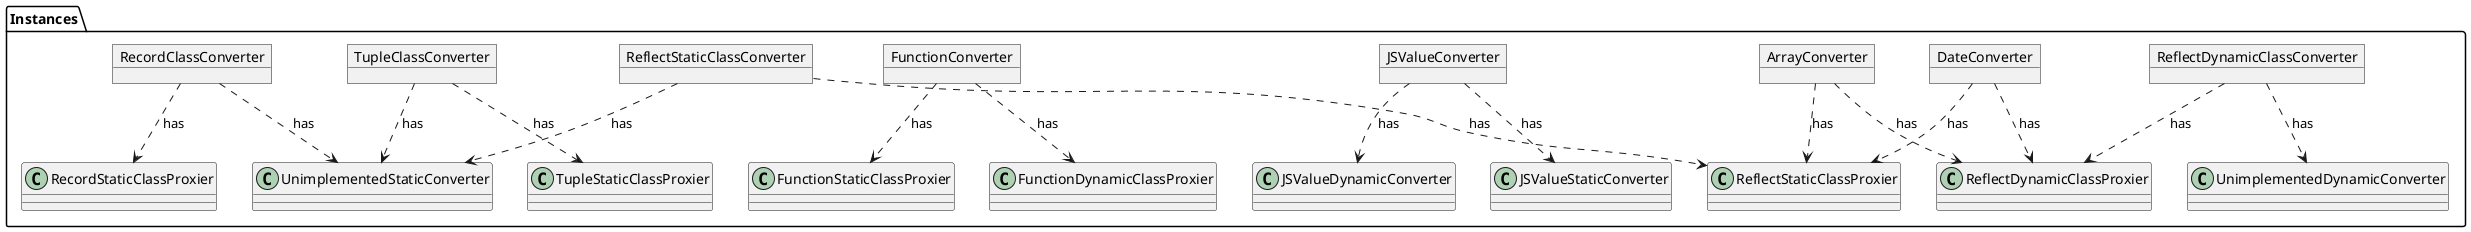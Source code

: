 
@startuml converterInstances

package Instances  {
object ReflectDynamicClassConverter
ReflectDynamicClassConverter ..> ReflectDynamicClassProxier : has
ReflectDynamicClassConverter ..> UnimplementedDynamicConverter : has

object ReflectStaticClassConverter
ReflectStaticClassConverter ..> UnimplementedStaticConverter : has
ReflectStaticClassConverter ..> ReflectStaticClassProxier : has

object ArrayConverter
ArrayConverter ..> ReflectDynamicClassProxier : has
ArrayConverter ..> ReflectStaticClassProxier : has

object DateConverter
DateConverter ..> ReflectDynamicClassProxier : has
DateConverter ..> ReflectStaticClassProxier : has

object JSValueConverter
JSValueConverter ..> JSValueDynamicConverter : has
JSValueConverter ..> JSValueStaticConverter : has

object FunctionConverter
FunctionConverter ..> FunctionDynamicClassProxier : has
FunctionConverter ..> FunctionStaticClassProxier : has

object TupleClassConverter
TupleClassConverter ..> TupleStaticClassProxier : has
TupleClassConverter ..> UnimplementedStaticConverter : has

object RecordClassConverter
RecordClassConverter ..> RecordStaticClassProxier : has
RecordClassConverter ..> UnimplementedStaticConverter : has
}

@enduml